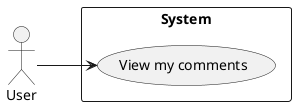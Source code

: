 @startuml UC030
left to right direction
actor "User" as us
rectangle System {
  usecase "View my comments" as UC030

}
us --> UC030
@enduml

